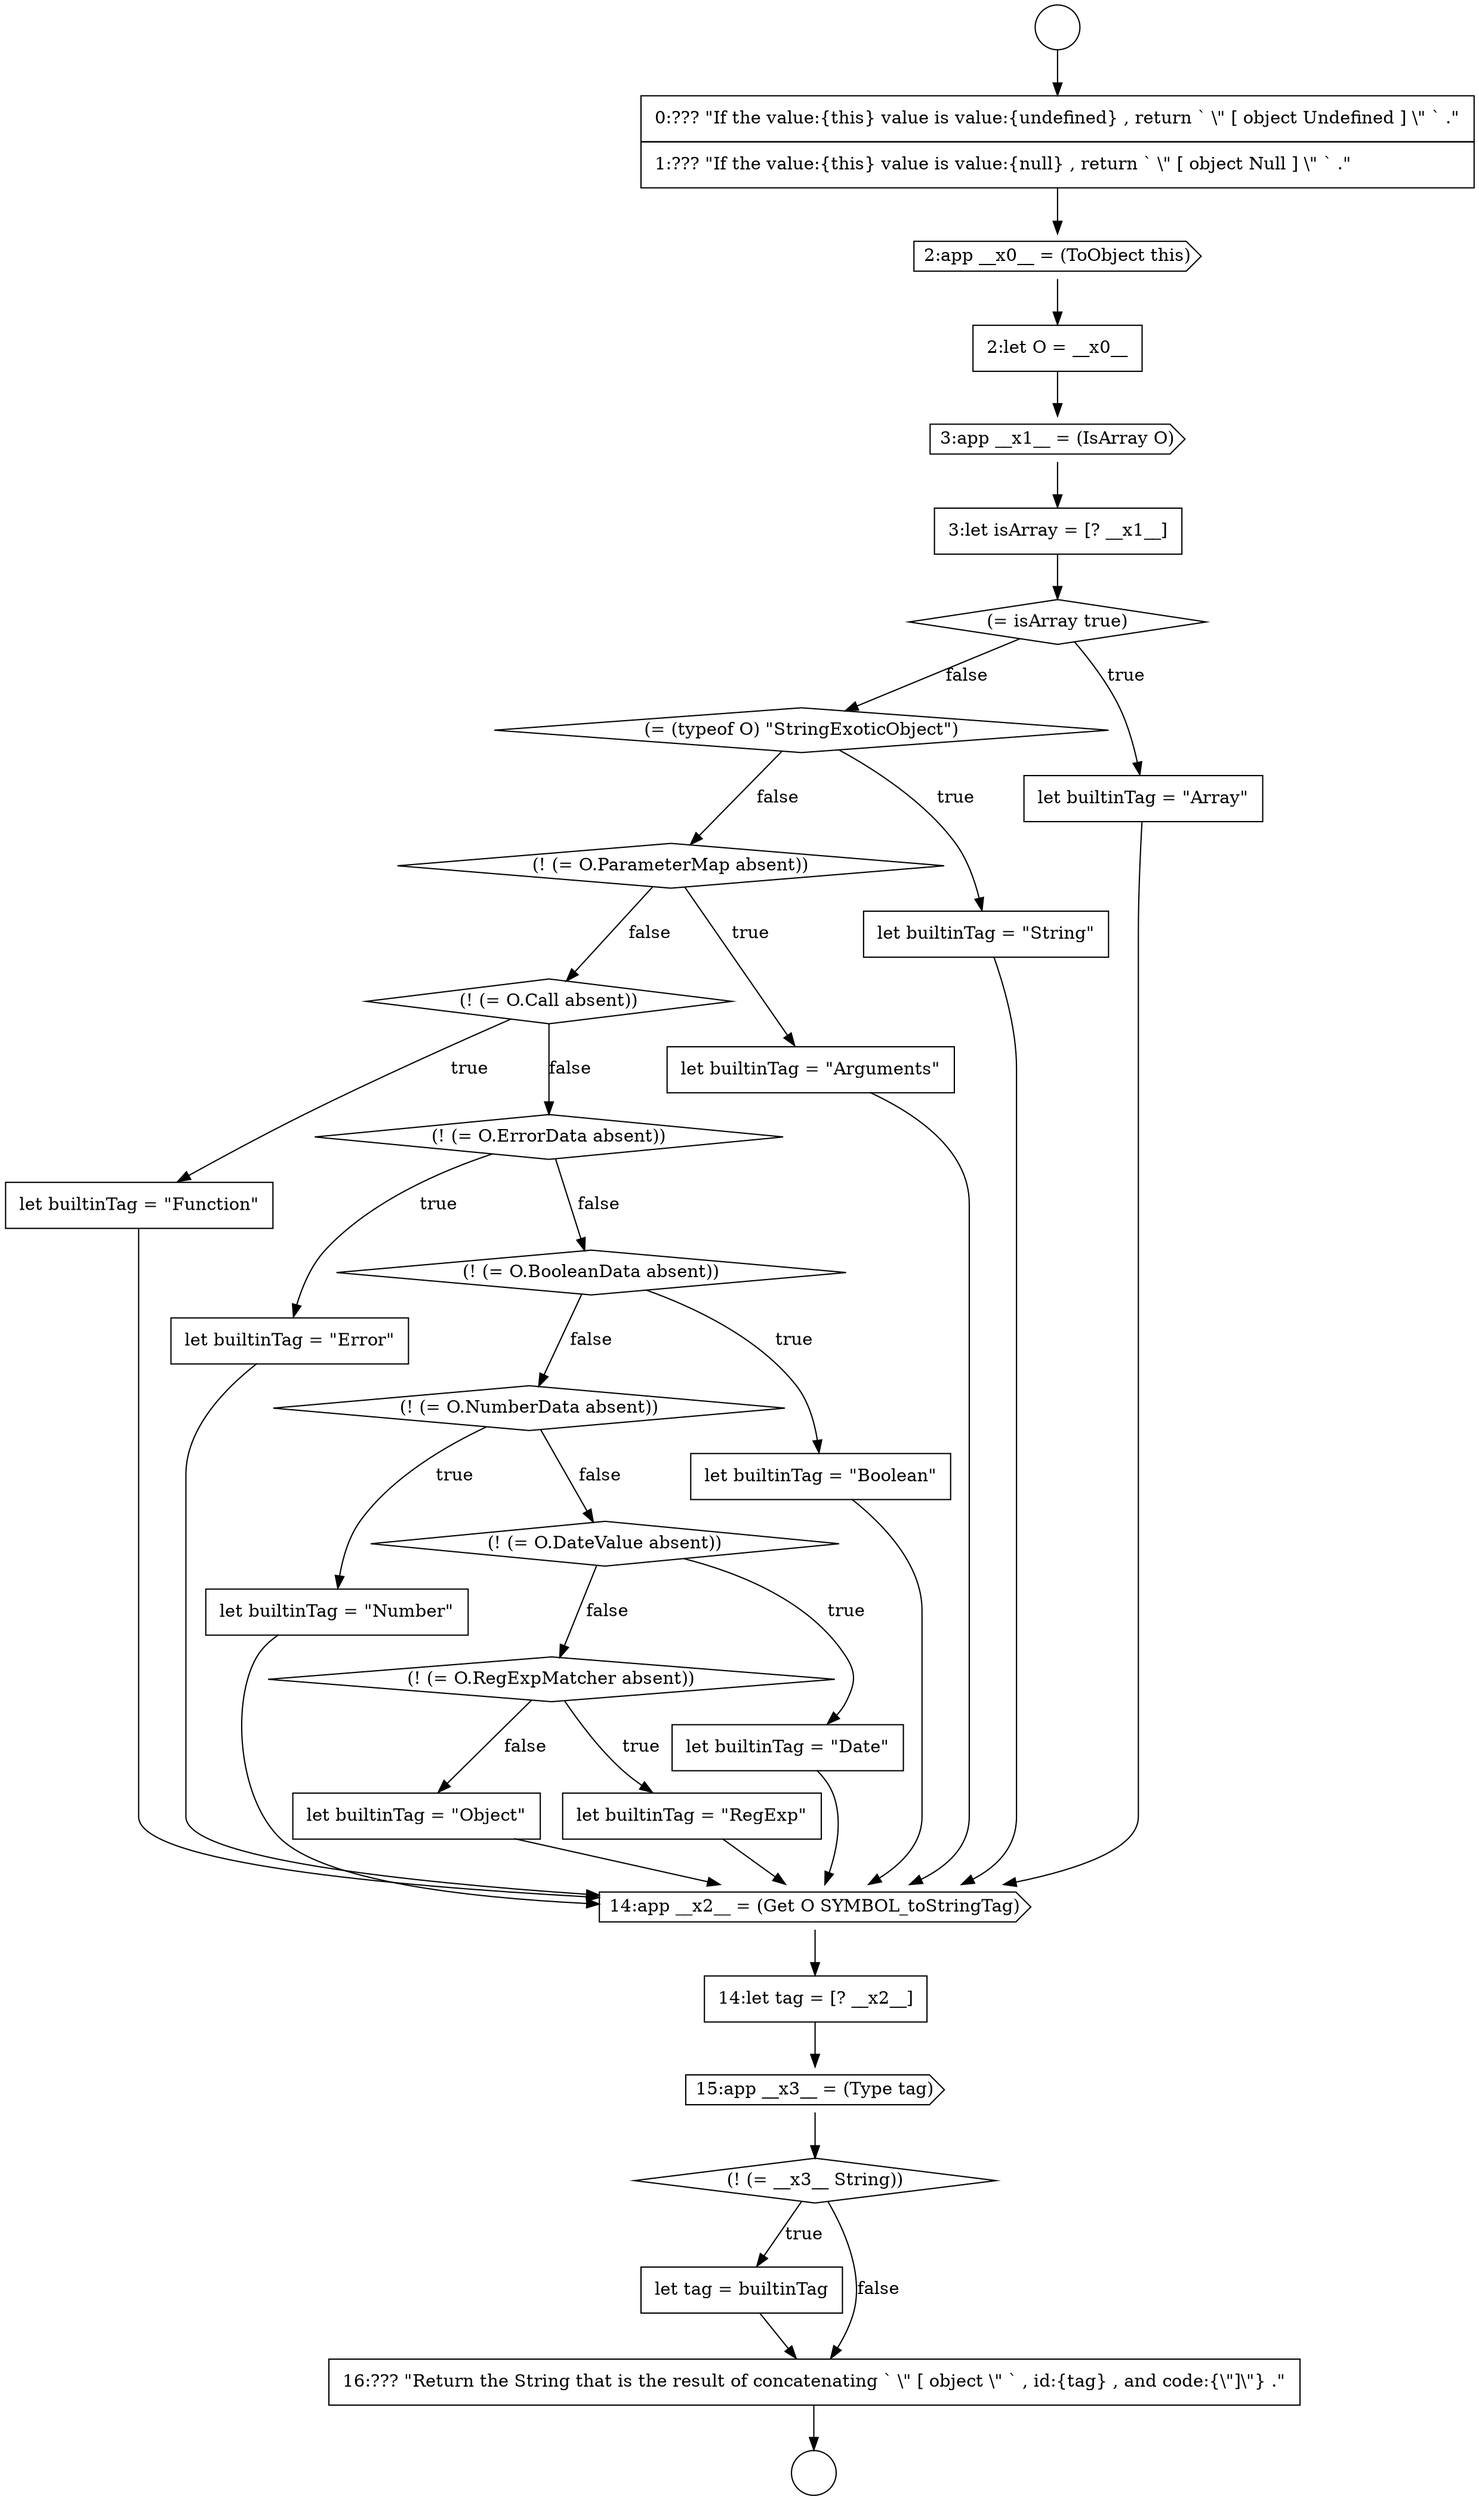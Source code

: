 digraph {
  node10542 [shape=diamond, label=<<font color="black">(! (= O.NumberData absent))</font>> color="black" fillcolor="white" style=filled]
  node10548 [shape=none, margin=0, label=<<font color="black">
    <table border="0" cellborder="1" cellspacing="0" cellpadding="10">
      <tr><td align="left">let builtinTag = &quot;Object&quot;</td></tr>
    </table>
  </font>> color="black" fillcolor="white" style=filled]
  node10543 [shape=none, margin=0, label=<<font color="black">
    <table border="0" cellborder="1" cellspacing="0" cellpadding="10">
      <tr><td align="left">let builtinTag = &quot;Number&quot;</td></tr>
    </table>
  </font>> color="black" fillcolor="white" style=filled]
  node10529 [shape=none, margin=0, label=<<font color="black">
    <table border="0" cellborder="1" cellspacing="0" cellpadding="10">
      <tr><td align="left">3:let isArray = [? __x1__]</td></tr>
    </table>
  </font>> color="black" fillcolor="white" style=filled]
  node10524 [shape=circle label=" " color="black" fillcolor="white" style=filled]
  node10532 [shape=diamond, label=<<font color="black">(= (typeof O) &quot;StringExoticObject&quot;)</font>> color="black" fillcolor="white" style=filled]
  node10546 [shape=diamond, label=<<font color="black">(! (= O.RegExpMatcher absent))</font>> color="black" fillcolor="white" style=filled]
  node10537 [shape=none, margin=0, label=<<font color="black">
    <table border="0" cellborder="1" cellspacing="0" cellpadding="10">
      <tr><td align="left">let builtinTag = &quot;Function&quot;</td></tr>
    </table>
  </font>> color="black" fillcolor="white" style=filled]
  node10545 [shape=none, margin=0, label=<<font color="black">
    <table border="0" cellborder="1" cellspacing="0" cellpadding="10">
      <tr><td align="left">let builtinTag = &quot;Date&quot;</td></tr>
    </table>
  </font>> color="black" fillcolor="white" style=filled]
  node10530 [shape=diamond, label=<<font color="black">(= isArray true)</font>> color="black" fillcolor="white" style=filled]
  node10534 [shape=diamond, label=<<font color="black">(! (= O.ParameterMap absent))</font>> color="black" fillcolor="white" style=filled]
  node10527 [shape=none, margin=0, label=<<font color="black">
    <table border="0" cellborder="1" cellspacing="0" cellpadding="10">
      <tr><td align="left">2:let O = __x0__</td></tr>
    </table>
  </font>> color="black" fillcolor="white" style=filled]
  node10551 [shape=cds, label=<<font color="black">15:app __x3__ = (Type tag)</font>> color="black" fillcolor="white" style=filled]
  node10538 [shape=diamond, label=<<font color="black">(! (= O.ErrorData absent))</font>> color="black" fillcolor="white" style=filled]
  node10523 [shape=circle label=" " color="black" fillcolor="white" style=filled]
  node10528 [shape=cds, label=<<font color="black">3:app __x1__ = (IsArray O)</font>> color="black" fillcolor="white" style=filled]
  node10539 [shape=none, margin=0, label=<<font color="black">
    <table border="0" cellborder="1" cellspacing="0" cellpadding="10">
      <tr><td align="left">let builtinTag = &quot;Error&quot;</td></tr>
    </table>
  </font>> color="black" fillcolor="white" style=filled]
  node10533 [shape=none, margin=0, label=<<font color="black">
    <table border="0" cellborder="1" cellspacing="0" cellpadding="10">
      <tr><td align="left">let builtinTag = &quot;String&quot;</td></tr>
    </table>
  </font>> color="black" fillcolor="white" style=filled]
  node10550 [shape=none, margin=0, label=<<font color="black">
    <table border="0" cellborder="1" cellspacing="0" cellpadding="10">
      <tr><td align="left">14:let tag = [? __x2__]</td></tr>
    </table>
  </font>> color="black" fillcolor="white" style=filled]
  node10547 [shape=none, margin=0, label=<<font color="black">
    <table border="0" cellborder="1" cellspacing="0" cellpadding="10">
      <tr><td align="left">let builtinTag = &quot;RegExp&quot;</td></tr>
    </table>
  </font>> color="black" fillcolor="white" style=filled]
  node10525 [shape=none, margin=0, label=<<font color="black">
    <table border="0" cellborder="1" cellspacing="0" cellpadding="10">
      <tr><td align="left">0:??? &quot;If the value:{this} value is value:{undefined} , return ` \&quot; [ object Undefined ] \&quot; ` .&quot;</td></tr>
      <tr><td align="left">1:??? &quot;If the value:{this} value is value:{null} , return ` \&quot; [ object Null ] \&quot; ` .&quot;</td></tr>
    </table>
  </font>> color="black" fillcolor="white" style=filled]
  node10549 [shape=cds, label=<<font color="black">14:app __x2__ = (Get O SYMBOL_toStringTag)</font>> color="black" fillcolor="white" style=filled]
  node10544 [shape=diamond, label=<<font color="black">(! (= O.DateValue absent))</font>> color="black" fillcolor="white" style=filled]
  node10540 [shape=diamond, label=<<font color="black">(! (= O.BooleanData absent))</font>> color="black" fillcolor="white" style=filled]
  node10553 [shape=none, margin=0, label=<<font color="black">
    <table border="0" cellborder="1" cellspacing="0" cellpadding="10">
      <tr><td align="left">let tag = builtinTag</td></tr>
    </table>
  </font>> color="black" fillcolor="white" style=filled]
  node10536 [shape=diamond, label=<<font color="black">(! (= O.Call absent))</font>> color="black" fillcolor="white" style=filled]
  node10531 [shape=none, margin=0, label=<<font color="black">
    <table border="0" cellborder="1" cellspacing="0" cellpadding="10">
      <tr><td align="left">let builtinTag = &quot;Array&quot;</td></tr>
    </table>
  </font>> color="black" fillcolor="white" style=filled]
  node10526 [shape=cds, label=<<font color="black">2:app __x0__ = (ToObject this)</font>> color="black" fillcolor="white" style=filled]
  node10541 [shape=none, margin=0, label=<<font color="black">
    <table border="0" cellborder="1" cellspacing="0" cellpadding="10">
      <tr><td align="left">let builtinTag = &quot;Boolean&quot;</td></tr>
    </table>
  </font>> color="black" fillcolor="white" style=filled]
  node10554 [shape=none, margin=0, label=<<font color="black">
    <table border="0" cellborder="1" cellspacing="0" cellpadding="10">
      <tr><td align="left">16:??? &quot;Return the String that is the result of concatenating ` \&quot; [ object \&quot; ` , id:{tag} , and code:{\&quot;]\&quot;} .&quot;</td></tr>
    </table>
  </font>> color="black" fillcolor="white" style=filled]
  node10535 [shape=none, margin=0, label=<<font color="black">
    <table border="0" cellborder="1" cellspacing="0" cellpadding="10">
      <tr><td align="left">let builtinTag = &quot;Arguments&quot;</td></tr>
    </table>
  </font>> color="black" fillcolor="white" style=filled]
  node10552 [shape=diamond, label=<<font color="black">(! (= __x3__ String))</font>> color="black" fillcolor="white" style=filled]
  node10553 -> node10554 [ color="black"]
  node10552 -> node10553 [label=<<font color="black">true</font>> color="black"]
  node10552 -> node10554 [label=<<font color="black">false</font>> color="black"]
  node10530 -> node10531 [label=<<font color="black">true</font>> color="black"]
  node10530 -> node10532 [label=<<font color="black">false</font>> color="black"]
  node10534 -> node10535 [label=<<font color="black">true</font>> color="black"]
  node10534 -> node10536 [label=<<font color="black">false</font>> color="black"]
  node10536 -> node10537 [label=<<font color="black">true</font>> color="black"]
  node10536 -> node10538 [label=<<font color="black">false</font>> color="black"]
  node10543 -> node10549 [ color="black"]
  node10526 -> node10527 [ color="black"]
  node10537 -> node10549 [ color="black"]
  node10533 -> node10549 [ color="black"]
  node10541 -> node10549 [ color="black"]
  node10551 -> node10552 [ color="black"]
  node10535 -> node10549 [ color="black"]
  node10527 -> node10528 [ color="black"]
  node10538 -> node10539 [label=<<font color="black">true</font>> color="black"]
  node10538 -> node10540 [label=<<font color="black">false</font>> color="black"]
  node10539 -> node10549 [ color="black"]
  node10547 -> node10549 [ color="black"]
  node10528 -> node10529 [ color="black"]
  node10548 -> node10549 [ color="black"]
  node10545 -> node10549 [ color="black"]
  node10550 -> node10551 [ color="black"]
  node10531 -> node10549 [ color="black"]
  node10523 -> node10525 [ color="black"]
  node10532 -> node10533 [label=<<font color="black">true</font>> color="black"]
  node10532 -> node10534 [label=<<font color="black">false</font>> color="black"]
  node10540 -> node10541 [label=<<font color="black">true</font>> color="black"]
  node10540 -> node10542 [label=<<font color="black">false</font>> color="black"]
  node10549 -> node10550 [ color="black"]
  node10554 -> node10524 [ color="black"]
  node10544 -> node10545 [label=<<font color="black">true</font>> color="black"]
  node10544 -> node10546 [label=<<font color="black">false</font>> color="black"]
  node10546 -> node10547 [label=<<font color="black">true</font>> color="black"]
  node10546 -> node10548 [label=<<font color="black">false</font>> color="black"]
  node10529 -> node10530 [ color="black"]
  node10542 -> node10543 [label=<<font color="black">true</font>> color="black"]
  node10542 -> node10544 [label=<<font color="black">false</font>> color="black"]
  node10525 -> node10526 [ color="black"]
}
